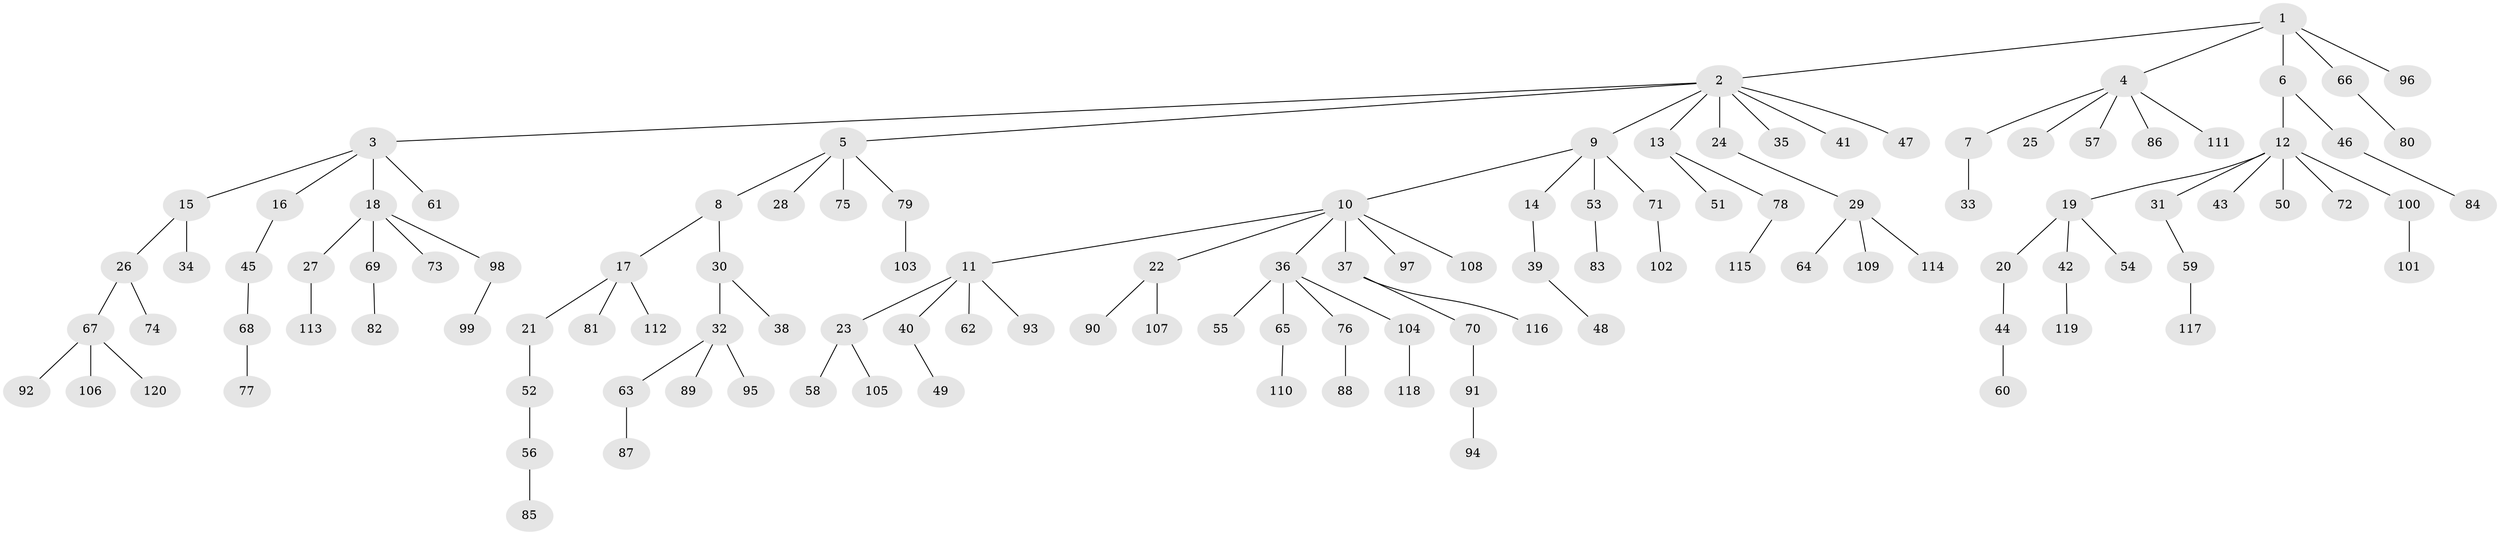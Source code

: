 // coarse degree distribution, {2: 0.25, 1: 0.6190476190476191, 4: 0.07142857142857142, 9: 0.011904761904761904, 17: 0.011904761904761904, 5: 0.023809523809523808, 12: 0.011904761904761904}
// Generated by graph-tools (version 1.1) at 2025/56/03/04/25 21:56:21]
// undirected, 120 vertices, 119 edges
graph export_dot {
graph [start="1"]
  node [color=gray90,style=filled];
  1;
  2;
  3;
  4;
  5;
  6;
  7;
  8;
  9;
  10;
  11;
  12;
  13;
  14;
  15;
  16;
  17;
  18;
  19;
  20;
  21;
  22;
  23;
  24;
  25;
  26;
  27;
  28;
  29;
  30;
  31;
  32;
  33;
  34;
  35;
  36;
  37;
  38;
  39;
  40;
  41;
  42;
  43;
  44;
  45;
  46;
  47;
  48;
  49;
  50;
  51;
  52;
  53;
  54;
  55;
  56;
  57;
  58;
  59;
  60;
  61;
  62;
  63;
  64;
  65;
  66;
  67;
  68;
  69;
  70;
  71;
  72;
  73;
  74;
  75;
  76;
  77;
  78;
  79;
  80;
  81;
  82;
  83;
  84;
  85;
  86;
  87;
  88;
  89;
  90;
  91;
  92;
  93;
  94;
  95;
  96;
  97;
  98;
  99;
  100;
  101;
  102;
  103;
  104;
  105;
  106;
  107;
  108;
  109;
  110;
  111;
  112;
  113;
  114;
  115;
  116;
  117;
  118;
  119;
  120;
  1 -- 2;
  1 -- 4;
  1 -- 6;
  1 -- 66;
  1 -- 96;
  2 -- 3;
  2 -- 5;
  2 -- 9;
  2 -- 13;
  2 -- 24;
  2 -- 35;
  2 -- 41;
  2 -- 47;
  3 -- 15;
  3 -- 16;
  3 -- 18;
  3 -- 61;
  4 -- 7;
  4 -- 25;
  4 -- 57;
  4 -- 86;
  4 -- 111;
  5 -- 8;
  5 -- 28;
  5 -- 75;
  5 -- 79;
  6 -- 12;
  6 -- 46;
  7 -- 33;
  8 -- 17;
  8 -- 30;
  9 -- 10;
  9 -- 14;
  9 -- 53;
  9 -- 71;
  10 -- 11;
  10 -- 22;
  10 -- 36;
  10 -- 37;
  10 -- 97;
  10 -- 108;
  11 -- 23;
  11 -- 40;
  11 -- 62;
  11 -- 93;
  12 -- 19;
  12 -- 31;
  12 -- 43;
  12 -- 50;
  12 -- 72;
  12 -- 100;
  13 -- 51;
  13 -- 78;
  14 -- 39;
  15 -- 26;
  15 -- 34;
  16 -- 45;
  17 -- 21;
  17 -- 81;
  17 -- 112;
  18 -- 27;
  18 -- 69;
  18 -- 73;
  18 -- 98;
  19 -- 20;
  19 -- 42;
  19 -- 54;
  20 -- 44;
  21 -- 52;
  22 -- 90;
  22 -- 107;
  23 -- 58;
  23 -- 105;
  24 -- 29;
  26 -- 67;
  26 -- 74;
  27 -- 113;
  29 -- 64;
  29 -- 109;
  29 -- 114;
  30 -- 32;
  30 -- 38;
  31 -- 59;
  32 -- 63;
  32 -- 89;
  32 -- 95;
  36 -- 55;
  36 -- 65;
  36 -- 76;
  36 -- 104;
  37 -- 70;
  37 -- 116;
  39 -- 48;
  40 -- 49;
  42 -- 119;
  44 -- 60;
  45 -- 68;
  46 -- 84;
  52 -- 56;
  53 -- 83;
  56 -- 85;
  59 -- 117;
  63 -- 87;
  65 -- 110;
  66 -- 80;
  67 -- 92;
  67 -- 106;
  67 -- 120;
  68 -- 77;
  69 -- 82;
  70 -- 91;
  71 -- 102;
  76 -- 88;
  78 -- 115;
  79 -- 103;
  91 -- 94;
  98 -- 99;
  100 -- 101;
  104 -- 118;
}
